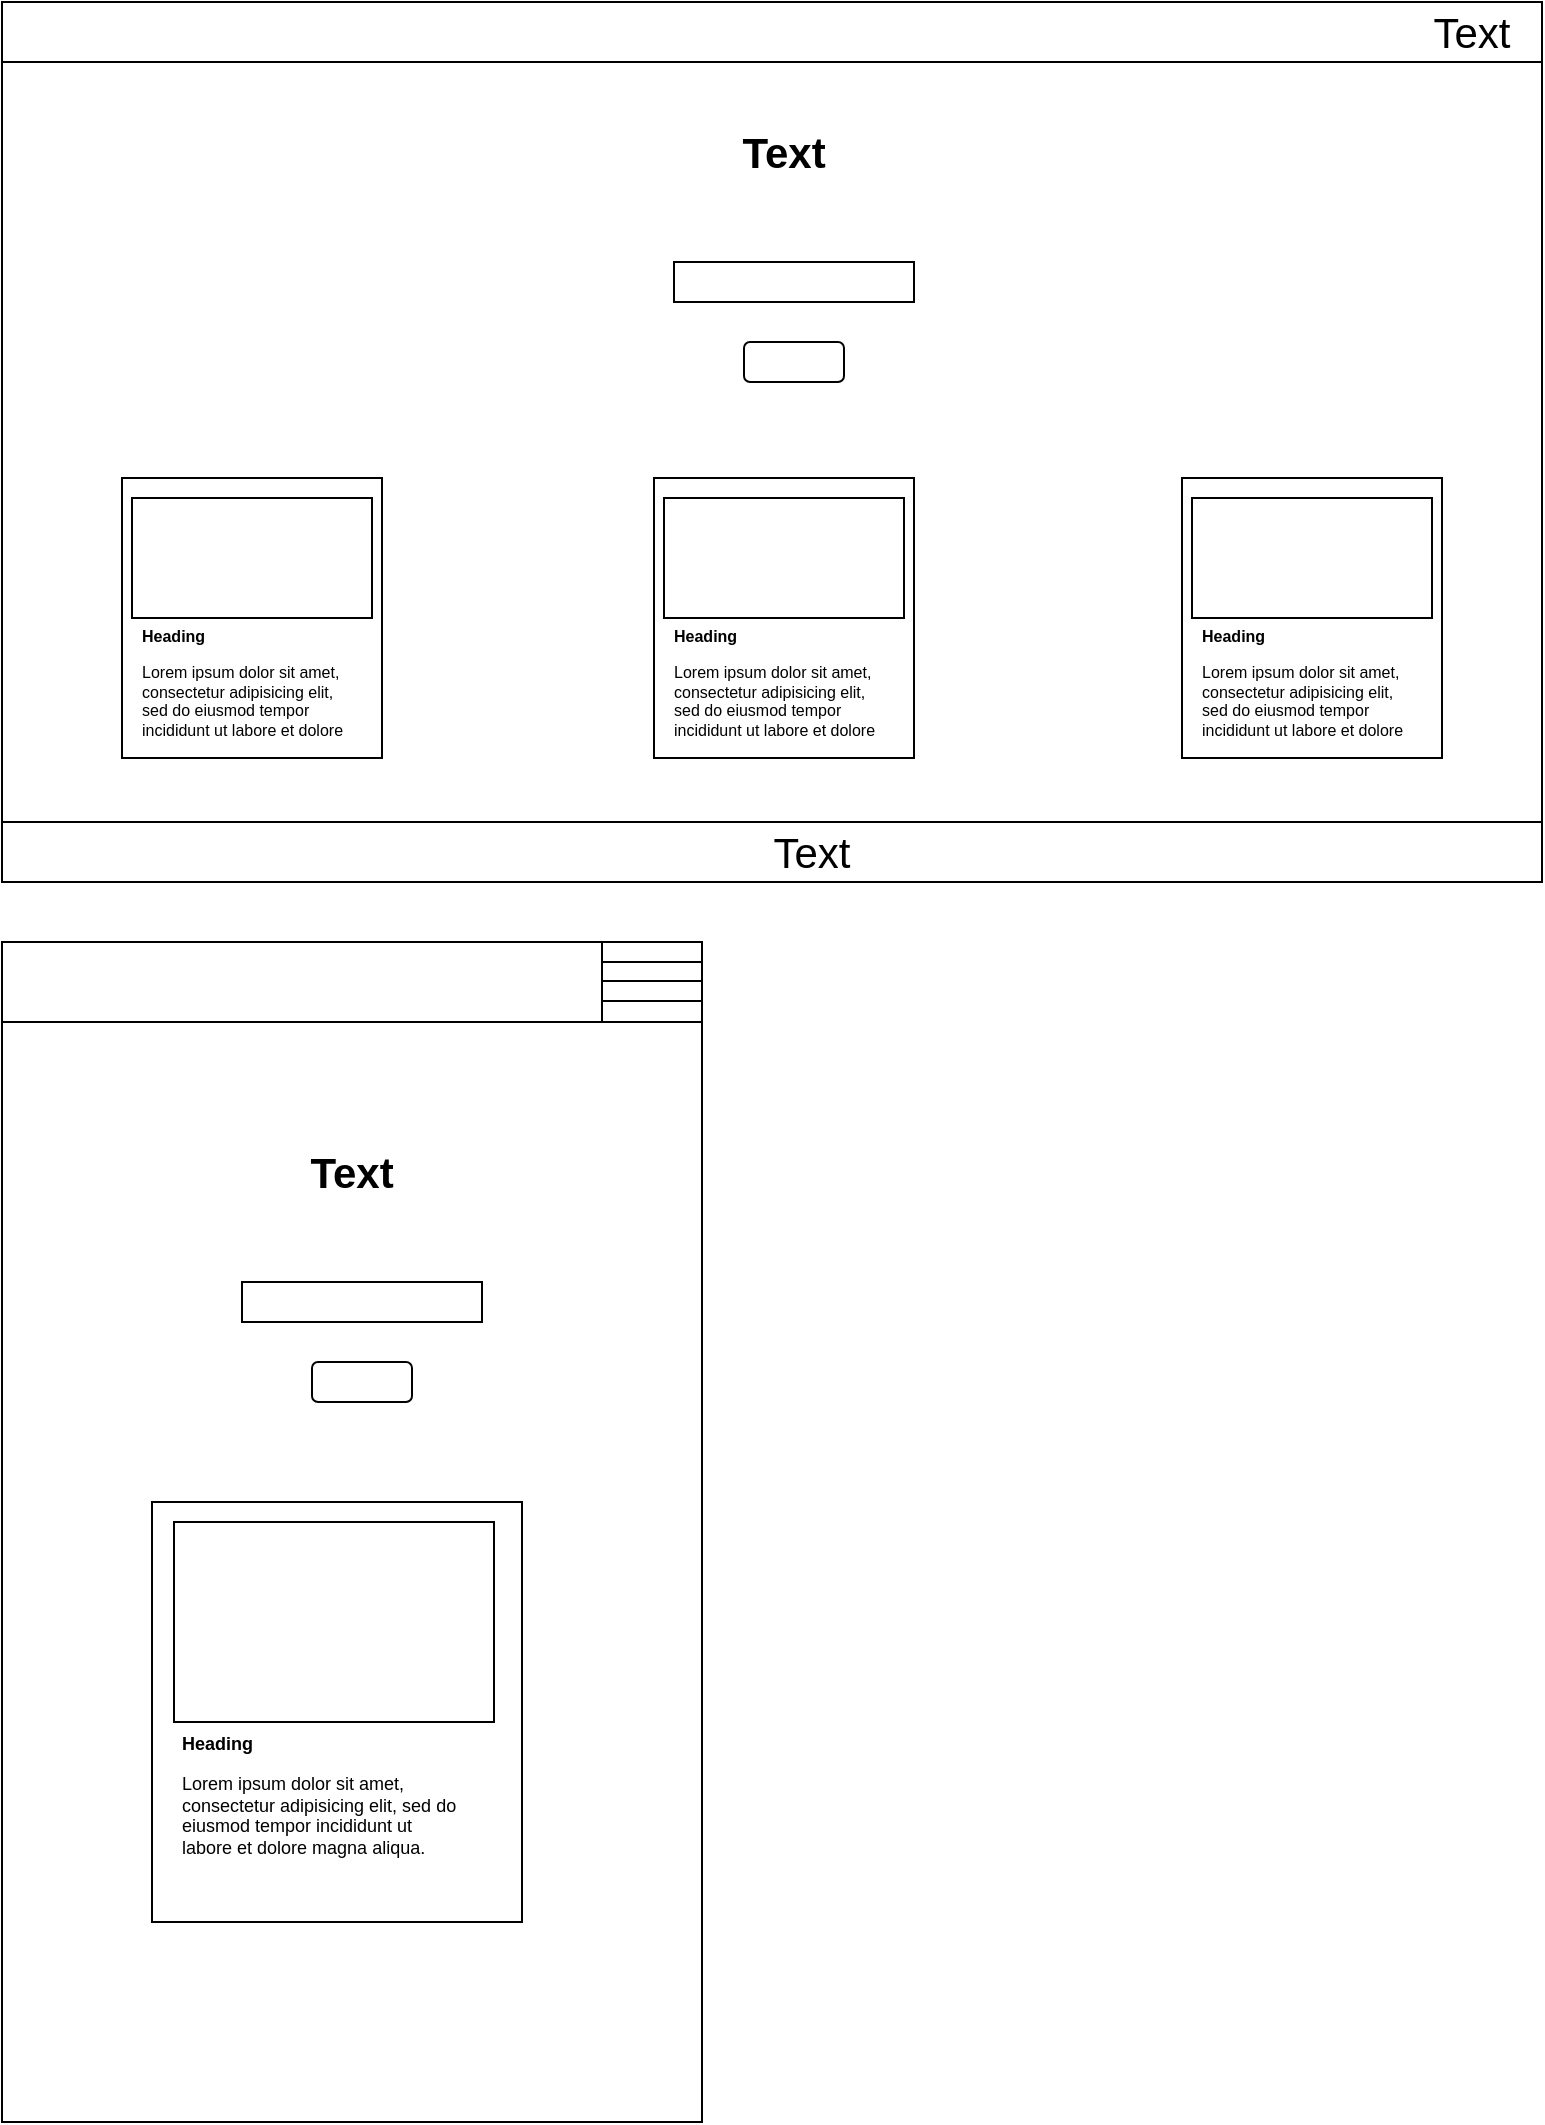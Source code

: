 <mxfile version="14.2.9" type="device"><diagram id="S4Ht1STSMCMosJF6Htoc" name="Page-1"><mxGraphModel dx="868" dy="1648" grid="1" gridSize="10" guides="1" tooltips="1" connect="1" arrows="1" fold="1" page="1" pageScale="1" pageWidth="827" pageHeight="1169" math="0" shadow="0"><root><mxCell id="0"/><mxCell id="1" parent="0"/><mxCell id="WTL1ytaHH99F5FWk3Eat-1" value="" style="rounded=0;whiteSpace=wrap;html=1;" parent="1" vertex="1"><mxGeometry x="40" y="-890" width="770" height="440" as="geometry"/></mxCell><mxCell id="vKPVQNLPtXLXKdeF8PsU-1" value="" style="rounded=0;whiteSpace=wrap;html=1;" vertex="1" parent="1"><mxGeometry x="100" y="-652" width="130" height="140" as="geometry"/></mxCell><mxCell id="vKPVQNLPtXLXKdeF8PsU-3" value="" style="rounded=0;whiteSpace=wrap;html=1;" vertex="1" parent="1"><mxGeometry x="366" y="-652" width="130" height="140" as="geometry"/></mxCell><mxCell id="vKPVQNLPtXLXKdeF8PsU-4" value="" style="rounded=0;whiteSpace=wrap;html=1;" vertex="1" parent="1"><mxGeometry x="630" y="-652" width="130" height="140" as="geometry"/></mxCell><mxCell id="vKPVQNLPtXLXKdeF8PsU-5" value="" style="rounded=0;whiteSpace=wrap;html=1;" vertex="1" parent="1"><mxGeometry x="105" y="-642" width="120" height="60" as="geometry"/></mxCell><mxCell id="vKPVQNLPtXLXKdeF8PsU-6" value="" style="rounded=0;whiteSpace=wrap;html=1;" vertex="1" parent="1"><mxGeometry x="635" y="-642" width="120" height="60" as="geometry"/></mxCell><mxCell id="vKPVQNLPtXLXKdeF8PsU-8" value="" style="rounded=0;whiteSpace=wrap;html=1;" vertex="1" parent="1"><mxGeometry x="371" y="-642" width="120" height="60" as="geometry"/></mxCell><mxCell id="vKPVQNLPtXLXKdeF8PsU-9" value="&lt;h1 style=&quot;font-size: 8px;&quot;&gt;&lt;font style=&quot;font-size: 8px;&quot;&gt;Heading&lt;/font&gt;&lt;/h1&gt;&lt;p style=&quot;font-size: 8px;&quot;&gt;&lt;font style=&quot;font-size: 8px;&quot;&gt;Lorem ipsum dolor sit amet, consectetur adipisicing elit, sed do eiusmod tempor incididunt ut labore et dolore magna aliqua.&lt;/font&gt;&lt;/p&gt;" style="text;html=1;strokeColor=none;fillColor=none;spacing=5;spacingTop=-20;whiteSpace=wrap;overflow=hidden;rounded=0;fontSize=8;" vertex="1" parent="1"><mxGeometry x="105" y="-572" width="115" height="50" as="geometry"/></mxCell><mxCell id="vKPVQNLPtXLXKdeF8PsU-10" value="&lt;h1 style=&quot;font-size: 8px;&quot;&gt;&lt;font style=&quot;font-size: 8px;&quot;&gt;Heading&lt;/font&gt;&lt;/h1&gt;&lt;p style=&quot;font-size: 8px;&quot;&gt;&lt;font style=&quot;font-size: 8px;&quot;&gt;Lorem ipsum dolor sit amet, consectetur adipisicing elit, sed do eiusmod tempor incididunt ut labore et dolore magna aliqua.&lt;/font&gt;&lt;/p&gt;" style="text;html=1;strokeColor=none;fillColor=none;spacing=5;spacingTop=-20;whiteSpace=wrap;overflow=hidden;rounded=0;fontSize=8;" vertex="1" parent="1"><mxGeometry x="371" y="-572" width="115" height="50" as="geometry"/></mxCell><mxCell id="vKPVQNLPtXLXKdeF8PsU-12" value="&lt;h1 style=&quot;font-size: 8px;&quot;&gt;&lt;font style=&quot;font-size: 8px;&quot;&gt;Heading&lt;/font&gt;&lt;/h1&gt;&lt;p style=&quot;font-size: 8px;&quot;&gt;&lt;font style=&quot;font-size: 8px;&quot;&gt;Lorem ipsum dolor sit amet, consectetur adipisicing elit, sed do eiusmod tempor incididunt ut labore et dolore magna aliqua.&lt;/font&gt;&lt;/p&gt;" style="text;html=1;strokeColor=none;fillColor=none;spacing=5;spacingTop=-20;whiteSpace=wrap;overflow=hidden;rounded=0;fontSize=8;" vertex="1" parent="1"><mxGeometry x="635" y="-572" width="115" height="50" as="geometry"/></mxCell><mxCell id="vKPVQNLPtXLXKdeF8PsU-13" value="Text" style="text;html=1;strokeColor=none;fillColor=none;align=center;verticalAlign=middle;whiteSpace=wrap;rounded=0;fontSize=21;fontStyle=1" vertex="1" parent="1"><mxGeometry x="351" y="-860" width="160" height="90" as="geometry"/></mxCell><mxCell id="vKPVQNLPtXLXKdeF8PsU-14" value="" style="rounded=0;whiteSpace=wrap;html=1;fontSize=21;" vertex="1" parent="1"><mxGeometry x="376" y="-760" width="120" height="20" as="geometry"/></mxCell><mxCell id="vKPVQNLPtXLXKdeF8PsU-15" value="" style="rounded=1;whiteSpace=wrap;html=1;fontSize=21;" vertex="1" parent="1"><mxGeometry x="411" y="-720" width="50" height="20" as="geometry"/></mxCell><mxCell id="vKPVQNLPtXLXKdeF8PsU-18" value="" style="rounded=0;whiteSpace=wrap;html=1;fontSize=21;" vertex="1" parent="1"><mxGeometry x="40" y="-890" width="770" height="30" as="geometry"/></mxCell><mxCell id="vKPVQNLPtXLXKdeF8PsU-20" value="Text" style="text;html=1;strokeColor=none;fillColor=none;align=center;verticalAlign=middle;whiteSpace=wrap;rounded=0;fontSize=21;" vertex="1" parent="1"><mxGeometry x="755" y="-885" width="40" height="20" as="geometry"/></mxCell><mxCell id="vKPVQNLPtXLXKdeF8PsU-21" value="" style="rounded=0;whiteSpace=wrap;html=1;fontSize=21;" vertex="1" parent="1"><mxGeometry x="40" y="-480" width="770" height="30" as="geometry"/></mxCell><mxCell id="vKPVQNLPtXLXKdeF8PsU-22" value="Text" style="text;html=1;strokeColor=none;fillColor=none;align=center;verticalAlign=middle;whiteSpace=wrap;rounded=0;fontSize=21;" vertex="1" parent="1"><mxGeometry x="390" y="-475" width="110" height="20" as="geometry"/></mxCell><mxCell id="vKPVQNLPtXLXKdeF8PsU-23" value="" style="rounded=0;whiteSpace=wrap;html=1;fontSize=21;" vertex="1" parent="1"><mxGeometry x="40" y="-420" width="350" height="590" as="geometry"/></mxCell><mxCell id="vKPVQNLPtXLXKdeF8PsU-24" value="" style="rounded=0;whiteSpace=wrap;html=1;fontSize=21;" vertex="1" parent="1"><mxGeometry x="40" y="-420" width="350" height="40" as="geometry"/></mxCell><mxCell id="vKPVQNLPtXLXKdeF8PsU-26" value="" style="rounded=0;whiteSpace=wrap;html=1;fontSize=21;" vertex="1" parent="1"><mxGeometry x="340" y="-420" width="50" height="40" as="geometry"/></mxCell><mxCell id="vKPVQNLPtXLXKdeF8PsU-27" value="" style="endArrow=none;html=1;fontSize=21;exitX=0;exitY=0.25;exitDx=0;exitDy=0;entryX=1;entryY=0.25;entryDx=0;entryDy=0;" edge="1" parent="1" source="vKPVQNLPtXLXKdeF8PsU-26" target="vKPVQNLPtXLXKdeF8PsU-24"><mxGeometry width="50" height="50" relative="1" as="geometry"><mxPoint x="370" y="-340" as="sourcePoint"/><mxPoint x="420" y="-390" as="targetPoint"/></mxGeometry></mxCell><mxCell id="vKPVQNLPtXLXKdeF8PsU-28" value="" style="endArrow=none;html=1;fontSize=21;exitX=0;exitY=0.25;exitDx=0;exitDy=0;entryX=1;entryY=0.25;entryDx=0;entryDy=0;" edge="1" parent="1"><mxGeometry width="50" height="50" relative="1" as="geometry"><mxPoint x="340" y="-400.5" as="sourcePoint"/><mxPoint x="390" y="-400.5" as="targetPoint"/></mxGeometry></mxCell><mxCell id="vKPVQNLPtXLXKdeF8PsU-29" value="" style="endArrow=none;html=1;fontSize=21;exitX=0;exitY=0.25;exitDx=0;exitDy=0;entryX=1;entryY=0.25;entryDx=0;entryDy=0;" edge="1" parent="1"><mxGeometry width="50" height="50" relative="1" as="geometry"><mxPoint x="340" y="-390.5" as="sourcePoint"/><mxPoint x="390" y="-390.5" as="targetPoint"/></mxGeometry></mxCell><mxCell id="vKPVQNLPtXLXKdeF8PsU-31" value="Text" style="text;html=1;strokeColor=none;fillColor=none;align=center;verticalAlign=middle;whiteSpace=wrap;rounded=0;fontSize=21;fontStyle=1" vertex="1" parent="1"><mxGeometry x="135" y="-350" width="160" height="90" as="geometry"/></mxCell><mxCell id="vKPVQNLPtXLXKdeF8PsU-32" value="" style="rounded=0;whiteSpace=wrap;html=1;fontSize=21;" vertex="1" parent="1"><mxGeometry x="160" y="-250" width="120" height="20" as="geometry"/></mxCell><mxCell id="vKPVQNLPtXLXKdeF8PsU-33" value="" style="rounded=1;whiteSpace=wrap;html=1;fontSize=21;" vertex="1" parent="1"><mxGeometry x="195" y="-210" width="50" height="20" as="geometry"/></mxCell><mxCell id="vKPVQNLPtXLXKdeF8PsU-37" value="" style="rounded=0;whiteSpace=wrap;html=1;" vertex="1" parent="1"><mxGeometry x="115" y="-140" width="185" height="210" as="geometry"/></mxCell><mxCell id="vKPVQNLPtXLXKdeF8PsU-38" value="" style="rounded=0;whiteSpace=wrap;html=1;" vertex="1" parent="1"><mxGeometry x="126" y="-130" width="160" height="100" as="geometry"/></mxCell><mxCell id="vKPVQNLPtXLXKdeF8PsU-39" value="&lt;h1 style=&quot;font-size: 9px;&quot;&gt;&lt;font style=&quot;font-size: 9px;&quot;&gt;Heading&lt;/font&gt;&lt;/h1&gt;&lt;p style=&quot;font-size: 9px;&quot;&gt;&lt;font style=&quot;font-size: 9px;&quot;&gt;Lorem ipsum dolor sit amet, consectetur adipisicing elit, sed do eiusmod tempor incididunt ut labore et dolore magna aliqua.&lt;/font&gt;&lt;/p&gt;" style="text;html=1;strokeColor=none;fillColor=none;spacing=5;spacingTop=-20;whiteSpace=wrap;overflow=hidden;rounded=0;fontSize=9;" vertex="1" parent="1"><mxGeometry x="125" y="-20" width="150" height="70" as="geometry"/></mxCell></root></mxGraphModel></diagram></mxfile>